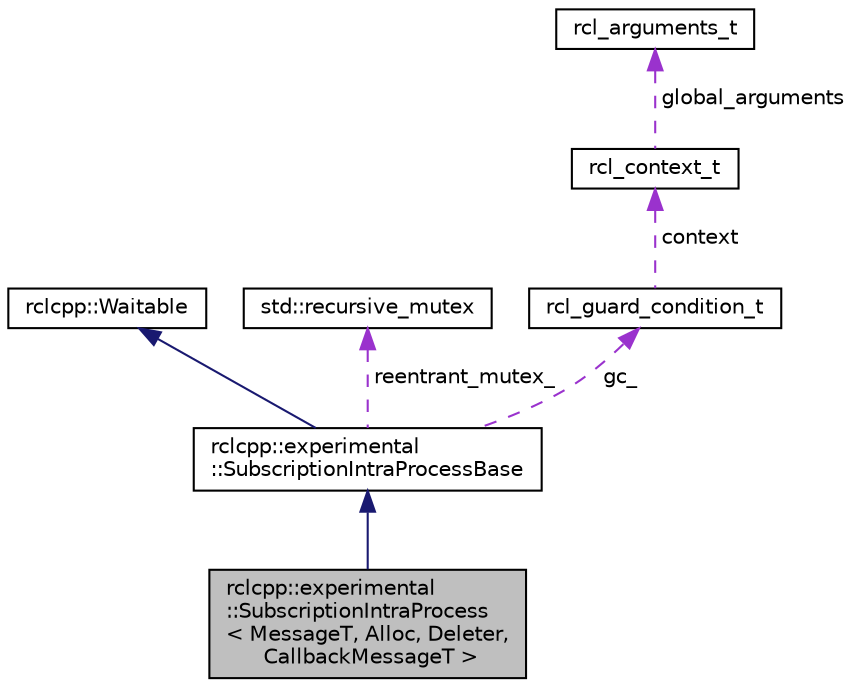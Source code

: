 digraph "rclcpp::experimental::SubscriptionIntraProcess&lt; MessageT, Alloc, Deleter, CallbackMessageT &gt;"
{
  edge [fontname="Helvetica",fontsize="10",labelfontname="Helvetica",labelfontsize="10"];
  node [fontname="Helvetica",fontsize="10",shape=record];
  Node3 [label="rclcpp::experimental\l::SubscriptionIntraProcess\l\< MessageT, Alloc, Deleter,\l CallbackMessageT \>",height=0.2,width=0.4,color="black", fillcolor="grey75", style="filled", fontcolor="black"];
  Node4 -> Node3 [dir="back",color="midnightblue",fontsize="10",style="solid",fontname="Helvetica"];
  Node4 [label="rclcpp::experimental\l::SubscriptionIntraProcessBase",height=0.2,width=0.4,color="black", fillcolor="white", style="filled",URL="$classrclcpp_1_1experimental_1_1SubscriptionIntraProcessBase.html"];
  Node5 -> Node4 [dir="back",color="midnightblue",fontsize="10",style="solid",fontname="Helvetica"];
  Node5 [label="rclcpp::Waitable",height=0.2,width=0.4,color="black", fillcolor="white", style="filled",URL="$classrclcpp_1_1Waitable.html"];
  Node6 -> Node4 [dir="back",color="darkorchid3",fontsize="10",style="dashed",label=" reentrant_mutex_" ,fontname="Helvetica"];
  Node6 [label="std::recursive_mutex",height=0.2,width=0.4,color="black", fillcolor="white", style="filled",URL="/tmp/tmp.Txb212H7Lz/doxygen_tag_files/cppreference-doxygen-web.tag.xml$cpp/thread/recursive_mutex.html"];
  Node7 -> Node4 [dir="back",color="darkorchid3",fontsize="10",style="dashed",label=" gc_" ,fontname="Helvetica"];
  Node7 [label="rcl_guard_condition_t",height=0.2,width=0.4,color="black", fillcolor="white", style="filled",URL="/tmp/tmp.Txb212H7Lz/doxygen_tag_files/rcl.tag$structrcl__guard__condition__t.html"];
  Node8 -> Node7 [dir="back",color="darkorchid3",fontsize="10",style="dashed",label=" context" ,fontname="Helvetica"];
  Node8 [label="rcl_context_t",height=0.2,width=0.4,color="black", fillcolor="white", style="filled",URL="/tmp/tmp.Txb212H7Lz/doxygen_tag_files/rcl.tag$structrcl__context__t.html"];
  Node9 -> Node8 [dir="back",color="darkorchid3",fontsize="10",style="dashed",label=" global_arguments" ,fontname="Helvetica"];
  Node9 [label="rcl_arguments_t",height=0.2,width=0.4,color="black", fillcolor="white", style="filled",URL="/tmp/tmp.Txb212H7Lz/doxygen_tag_files/rcl.tag$structrcl__arguments__t.html"];
}
